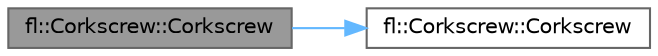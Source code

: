digraph "fl::Corkscrew::Corkscrew"
{
 // INTERACTIVE_SVG=YES
 // LATEX_PDF_SIZE
  bgcolor="transparent";
  edge [fontname=Helvetica,fontsize=10,labelfontname=Helvetica,labelfontsize=10];
  node [fontname=Helvetica,fontsize=10,shape=box,height=0.2,width=0.4];
  rankdir="LR";
  Node1 [id="Node000001",label="fl::Corkscrew::Corkscrew",height=0.2,width=0.4,color="gray40", fillcolor="grey60", style="filled", fontcolor="black",tooltip=" "];
  Node1 -> Node2 [id="edge1_Node000001_Node000002",color="steelblue1",style="solid",tooltip=" "];
  Node2 [id="Node000002",label="fl::Corkscrew::Corkscrew",height=0.2,width=0.4,color="grey40", fillcolor="white", style="filled",URL="$dc/d82/classfl_1_1_corkscrew_a1ff55eaf5b64a8f8de8a2d123526d314.html#a1ff55eaf5b64a8f8de8a2d123526d314",tooltip=" "];
}
